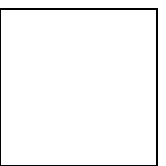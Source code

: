beginfig(0)

drawaxes(-.5cm, -.5cm, 2.5cm, 2.5cm);

draw unitsquare scaled 2cm withpen boldpen;

label.bot("$1$", 2cm*right);
label.lft("$1$", 2cm*up);

endfig
